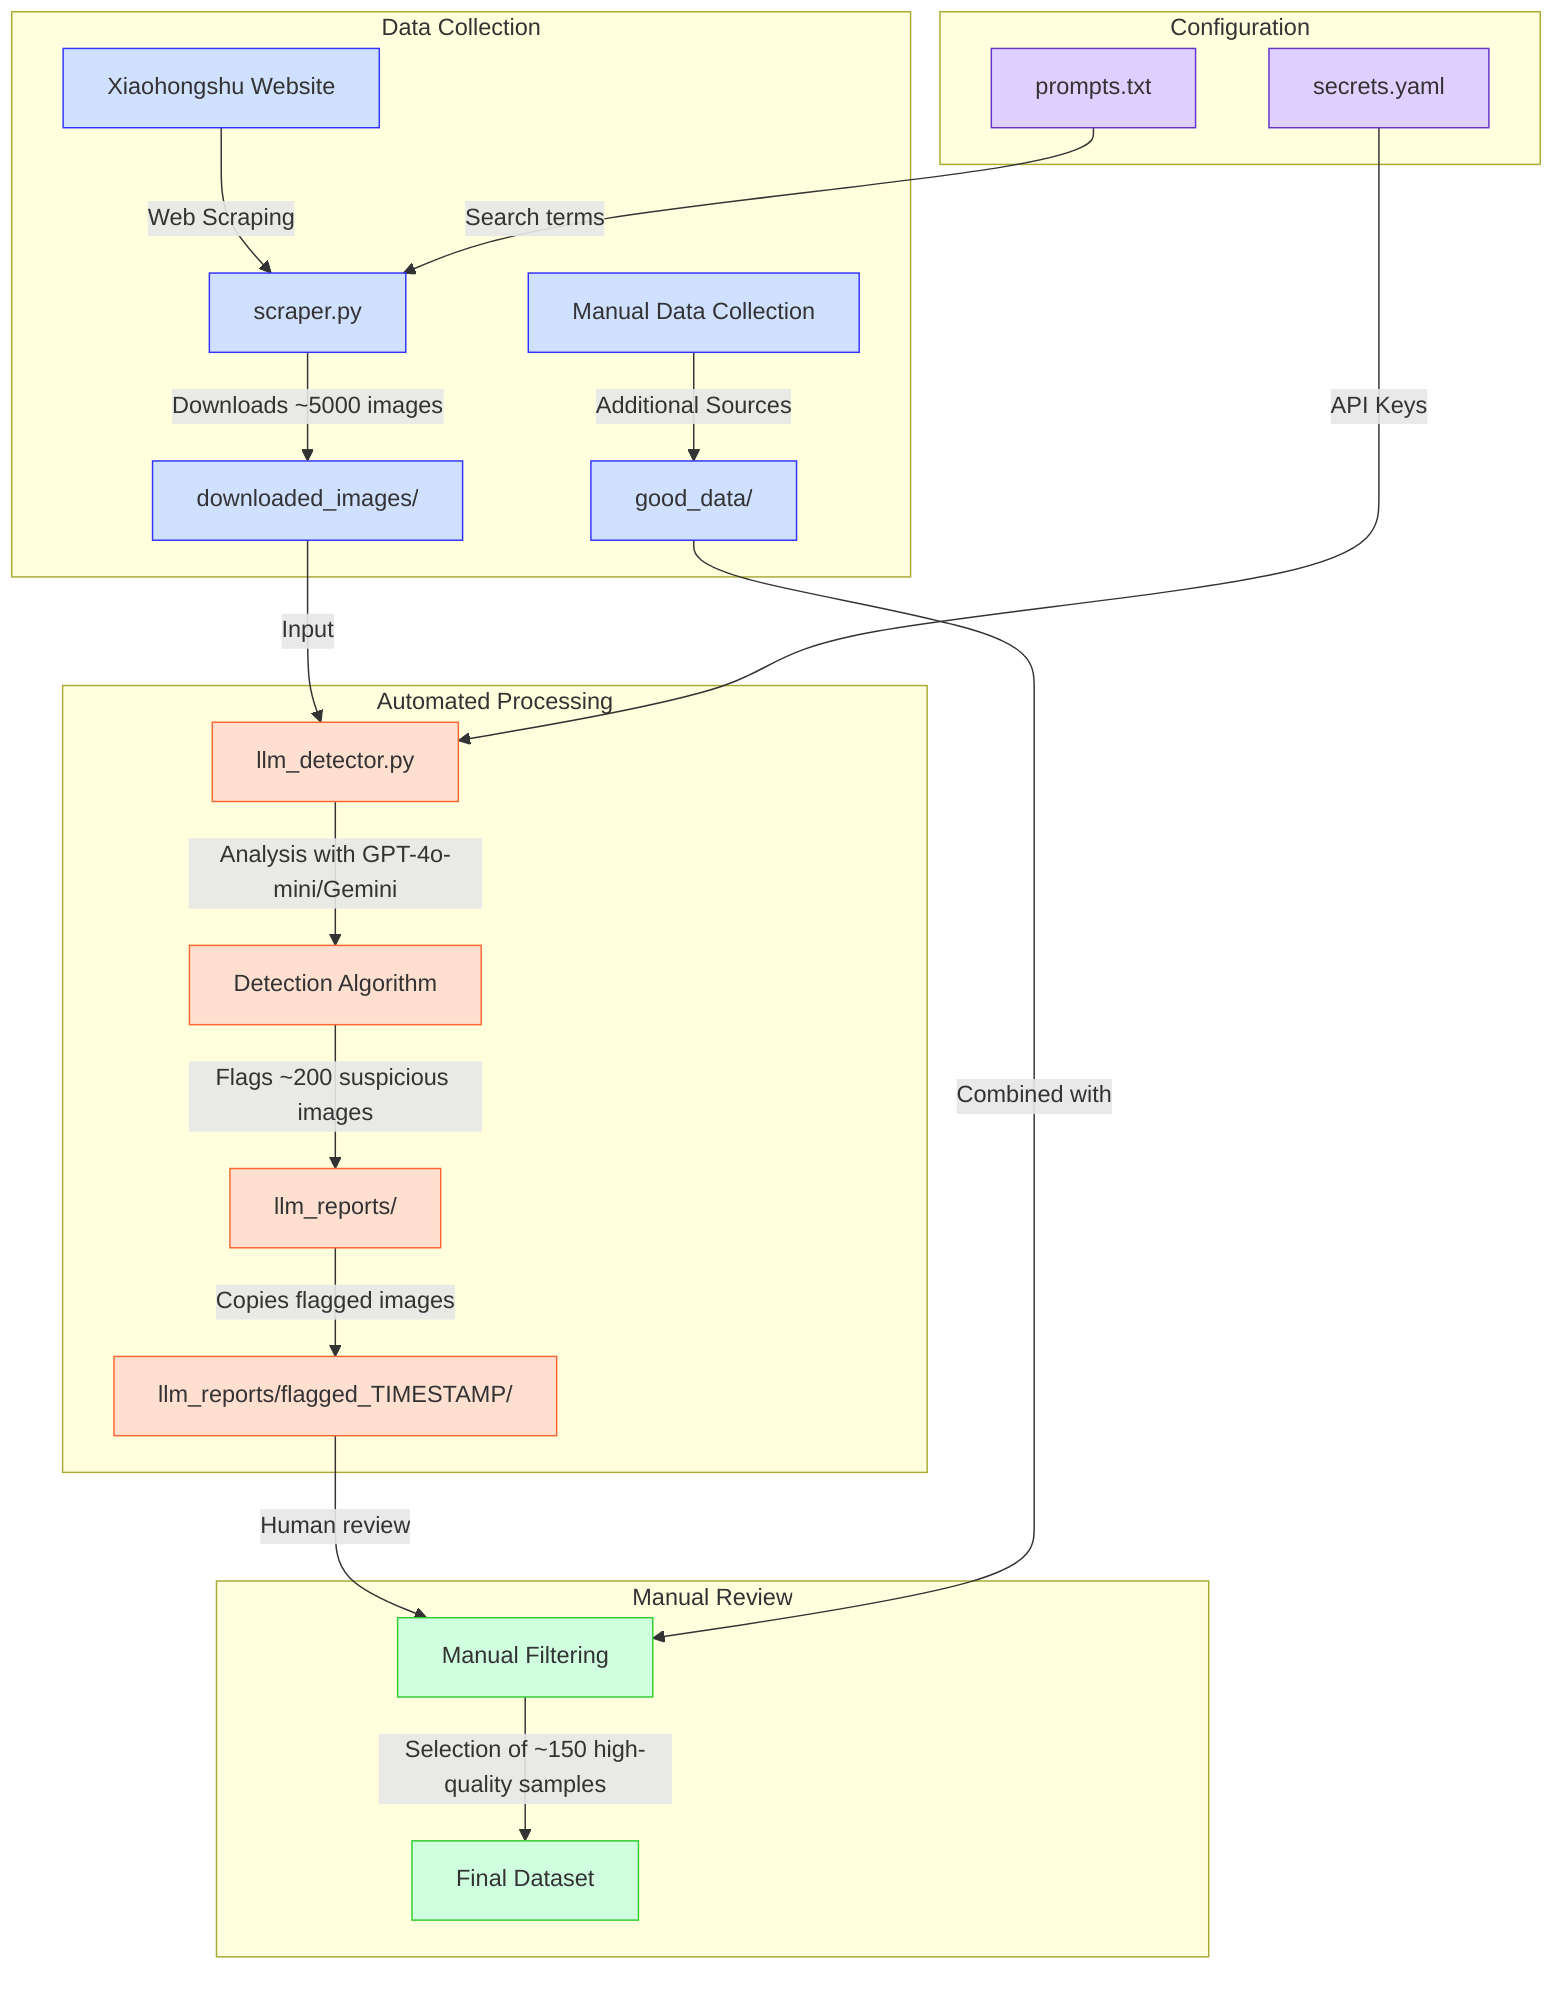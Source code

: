 flowchart TD
    subgraph Data Collection
        A[Xiaohongshu Website] -->|Web Scraping| B[scraper.py]
        B -->|Downloads ~5000 images| C[downloaded_images/]
        M[Manual Data Collection] -->|Additional Sources| N[good_data/]
    end

    subgraph Automated Processing
        C -->|Input| D[llm_detector.py]
        D -->|Analysis with GPT-4o-mini/Gemini| E[Detection Algorithm]
        E -->|Flags ~200 suspicious images| F[llm_reports/]
        F -->|Copies flagged images| G[llm_reports/flagged_TIMESTAMP/]
    end

    subgraph Manual Review
        G -->|Human review| H[Manual Filtering]
        N -->|Combined with| H
        H -->|Selection of ~150 high-quality samples| I[Final Dataset]
    end

    subgraph Configuration
        J[prompts.txt] -->|Search terms| B
        K[secrets.yaml] -->|API Keys| D
    end

    classDef collection fill:#d0e0ff,stroke:#3333ff;
    classDef processing fill:#ffe0d0,stroke:#ff6633;
    classDef review fill:#d0ffe0,stroke:#33cc33;
    classDef config fill:#e0d0ff,stroke:#6633cc;

    class A,B,C,M,N collection;
    class D,E,F,G processing;
    class H,I review;
    class J,K config;